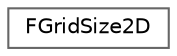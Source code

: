 digraph "Graphical Class Hierarchy"
{
 // INTERACTIVE_SVG=YES
 // LATEX_PDF_SIZE
  bgcolor="transparent";
  edge [fontname=Helvetica,fontsize=10,labelfontname=Helvetica,labelfontsize=10];
  node [fontname=Helvetica,fontsize=10,shape=box,height=0.2,width=0.4];
  rankdir="LR";
  Node0 [id="Node000000",label="FGridSize2D",height=0.2,width=0.4,color="grey40", fillcolor="white", style="filled",URL="$d3/d23/structFGridSize2D.html",tooltip=" "];
}
